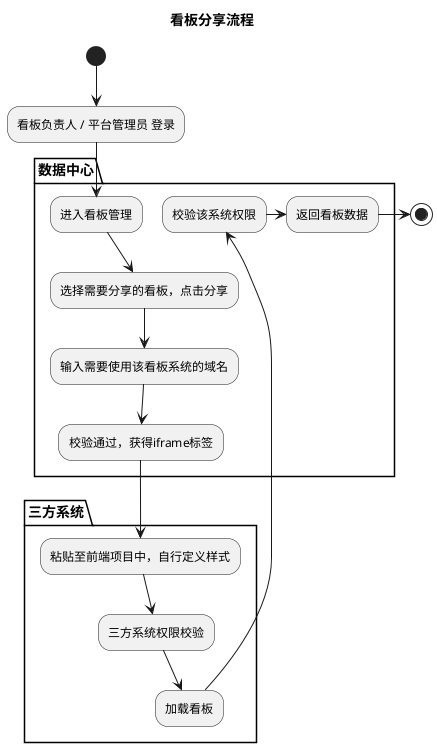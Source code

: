 @startuml
title 看板分享流程

(*) --> "看板负责人 / 平台管理员 登录"
partition 数据中心 {
  "看板负责人 / 平台管理员 登录" --> "进入看板管理"
  "进入看板管理" --> "选择需要分享的看板，点击分享"
  "选择需要分享的看板，点击分享" --> "输入需要使用该看板系统的域名"
  "输入需要使用该看板系统的域名" --> "校验通过，获得iframe标签"
  "校验该系统权限" -r-> "返回看板数据"
}

partition 三方系统 {
  "校验通过，获得iframe标签" -d-> "粘贴至前端项目中，自行定义样式"
  "粘贴至前端项目中，自行定义样式" --> "三方系统权限校验"
  "三方系统权限校验" --> "加载看板"
  "加载看板" --> "校验该系统权限"
}

"返回看板数据" -r-> (*)
@enduml
